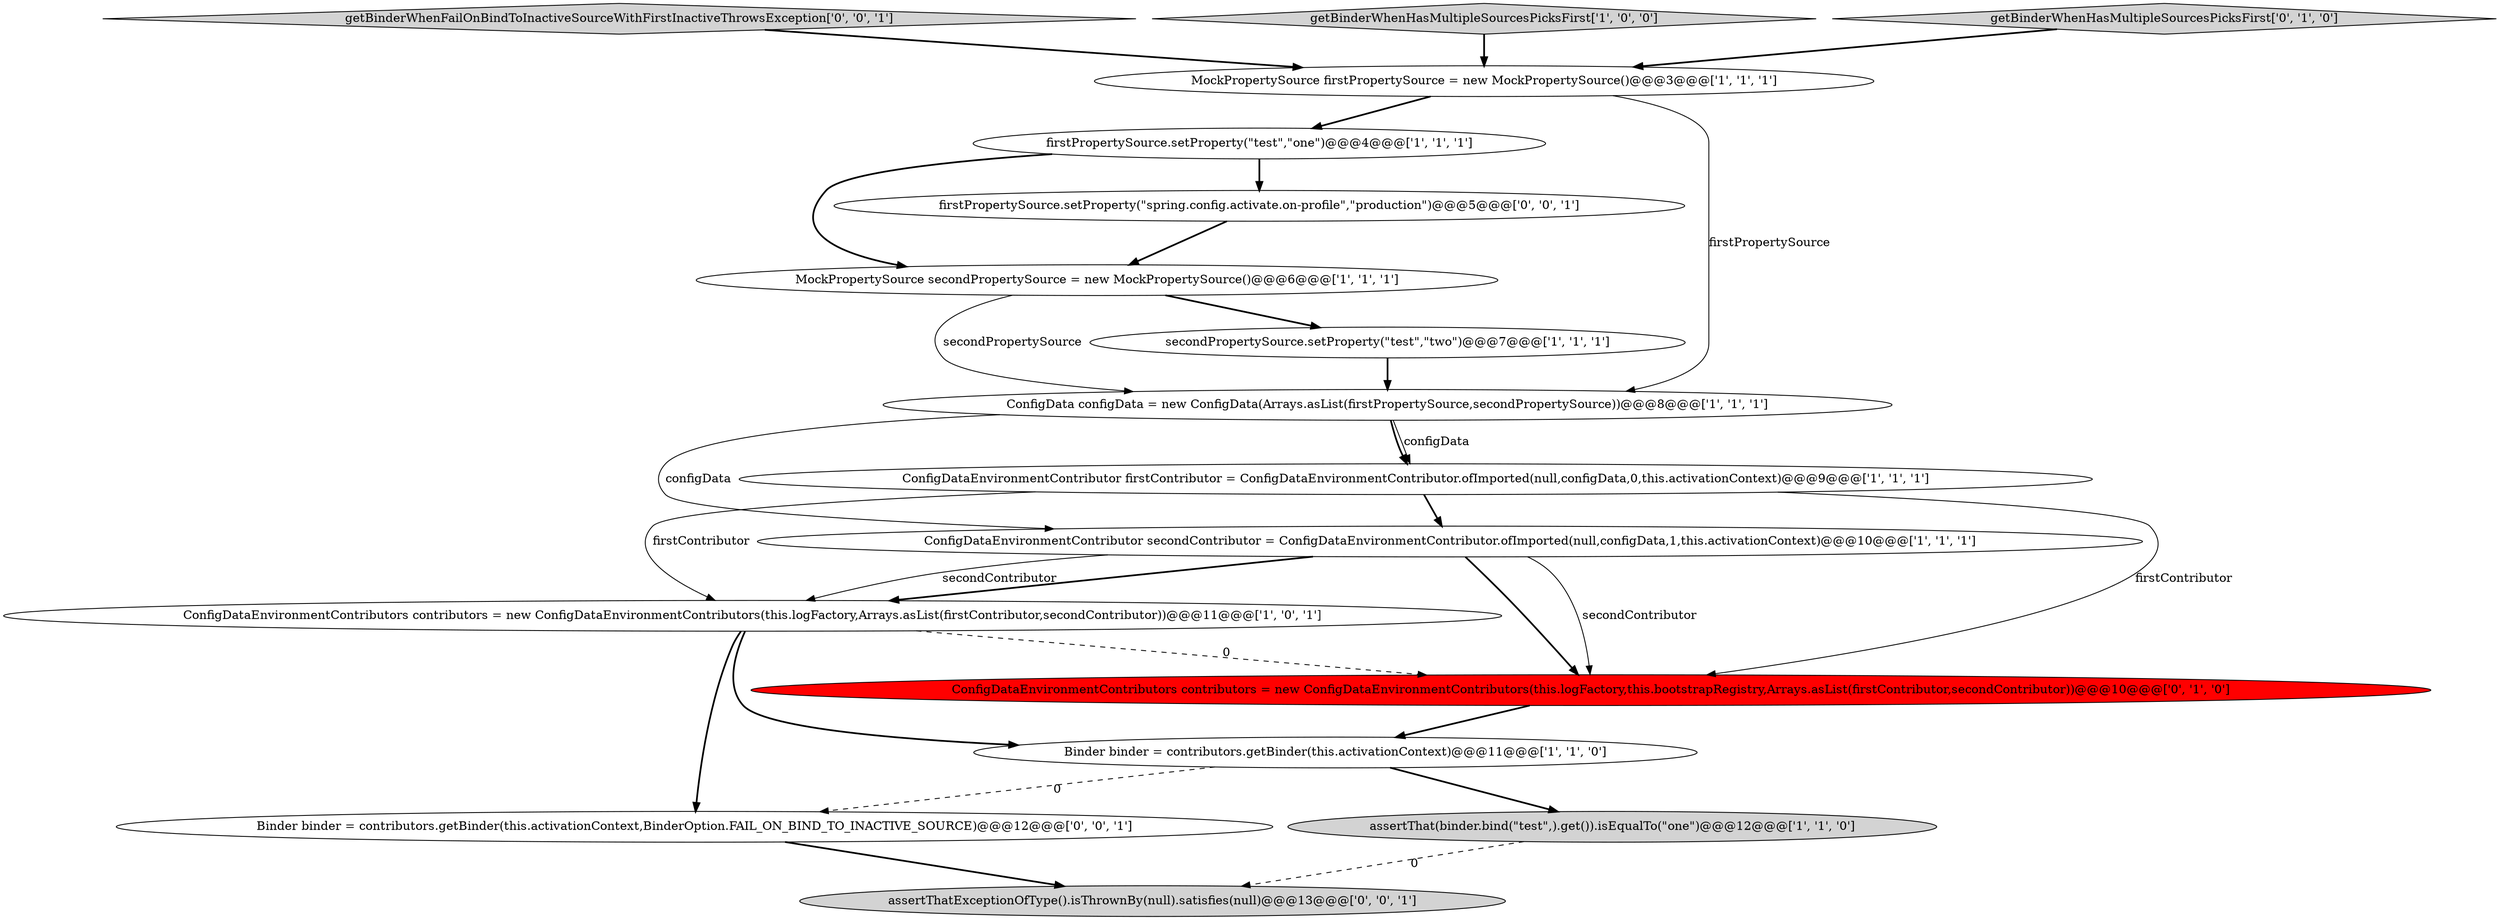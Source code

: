digraph {
11 [style = filled, label = "ConfigDataEnvironmentContributors contributors = new ConfigDataEnvironmentContributors(this.logFactory,this.bootstrapRegistry,Arrays.asList(firstContributor,secondContributor))@@@10@@@['0', '1', '0']", fillcolor = red, shape = ellipse image = "AAA1AAABBB2BBB"];
14 [style = filled, label = "Binder binder = contributors.getBinder(this.activationContext,BinderOption.FAIL_ON_BIND_TO_INACTIVE_SOURCE)@@@12@@@['0', '0', '1']", fillcolor = white, shape = ellipse image = "AAA0AAABBB3BBB"];
4 [style = filled, label = "assertThat(binder.bind(\"test\",).get()).isEqualTo(\"one\")@@@12@@@['1', '1', '0']", fillcolor = lightgray, shape = ellipse image = "AAA0AAABBB1BBB"];
16 [style = filled, label = "firstPropertySource.setProperty(\"spring.config.activate.on-profile\",\"production\")@@@5@@@['0', '0', '1']", fillcolor = white, shape = ellipse image = "AAA0AAABBB3BBB"];
13 [style = filled, label = "getBinderWhenFailOnBindToInactiveSourceWithFirstInactiveThrowsException['0', '0', '1']", fillcolor = lightgray, shape = diamond image = "AAA0AAABBB3BBB"];
15 [style = filled, label = "assertThatExceptionOfType().isThrownBy(null).satisfies(null)@@@13@@@['0', '0', '1']", fillcolor = lightgray, shape = ellipse image = "AAA0AAABBB3BBB"];
3 [style = filled, label = "ConfigDataEnvironmentContributors contributors = new ConfigDataEnvironmentContributors(this.logFactory,Arrays.asList(firstContributor,secondContributor))@@@11@@@['1', '0', '1']", fillcolor = white, shape = ellipse image = "AAA0AAABBB1BBB"];
2 [style = filled, label = "ConfigDataEnvironmentContributor firstContributor = ConfigDataEnvironmentContributor.ofImported(null,configData,0,this.activationContext)@@@9@@@['1', '1', '1']", fillcolor = white, shape = ellipse image = "AAA0AAABBB1BBB"];
6 [style = filled, label = "secondPropertySource.setProperty(\"test\",\"two\")@@@7@@@['1', '1', '1']", fillcolor = white, shape = ellipse image = "AAA0AAABBB1BBB"];
0 [style = filled, label = "MockPropertySource secondPropertySource = new MockPropertySource()@@@6@@@['1', '1', '1']", fillcolor = white, shape = ellipse image = "AAA0AAABBB1BBB"];
10 [style = filled, label = "getBinderWhenHasMultipleSourcesPicksFirst['1', '0', '0']", fillcolor = lightgray, shape = diamond image = "AAA0AAABBB1BBB"];
12 [style = filled, label = "getBinderWhenHasMultipleSourcesPicksFirst['0', '1', '0']", fillcolor = lightgray, shape = diamond image = "AAA0AAABBB2BBB"];
9 [style = filled, label = "MockPropertySource firstPropertySource = new MockPropertySource()@@@3@@@['1', '1', '1']", fillcolor = white, shape = ellipse image = "AAA0AAABBB1BBB"];
8 [style = filled, label = "ConfigDataEnvironmentContributor secondContributor = ConfigDataEnvironmentContributor.ofImported(null,configData,1,this.activationContext)@@@10@@@['1', '1', '1']", fillcolor = white, shape = ellipse image = "AAA0AAABBB1BBB"];
7 [style = filled, label = "firstPropertySource.setProperty(\"test\",\"one\")@@@4@@@['1', '1', '1']", fillcolor = white, shape = ellipse image = "AAA0AAABBB1BBB"];
5 [style = filled, label = "Binder binder = contributors.getBinder(this.activationContext)@@@11@@@['1', '1', '0']", fillcolor = white, shape = ellipse image = "AAA0AAABBB1BBB"];
1 [style = filled, label = "ConfigData configData = new ConfigData(Arrays.asList(firstPropertySource,secondPropertySource))@@@8@@@['1', '1', '1']", fillcolor = white, shape = ellipse image = "AAA0AAABBB1BBB"];
16->0 [style = bold, label=""];
5->14 [style = dashed, label="0"];
0->6 [style = bold, label=""];
3->14 [style = bold, label=""];
8->3 [style = bold, label=""];
1->8 [style = solid, label="configData"];
9->1 [style = solid, label="firstPropertySource"];
7->0 [style = bold, label=""];
0->1 [style = solid, label="secondPropertySource"];
9->7 [style = bold, label=""];
12->9 [style = bold, label=""];
6->1 [style = bold, label=""];
11->5 [style = bold, label=""];
3->5 [style = bold, label=""];
4->15 [style = dashed, label="0"];
5->4 [style = bold, label=""];
7->16 [style = bold, label=""];
2->3 [style = solid, label="firstContributor"];
8->3 [style = solid, label="secondContributor"];
14->15 [style = bold, label=""];
1->2 [style = bold, label=""];
10->9 [style = bold, label=""];
13->9 [style = bold, label=""];
2->11 [style = solid, label="firstContributor"];
8->11 [style = solid, label="secondContributor"];
8->11 [style = bold, label=""];
1->2 [style = solid, label="configData"];
3->11 [style = dashed, label="0"];
2->8 [style = bold, label=""];
}
